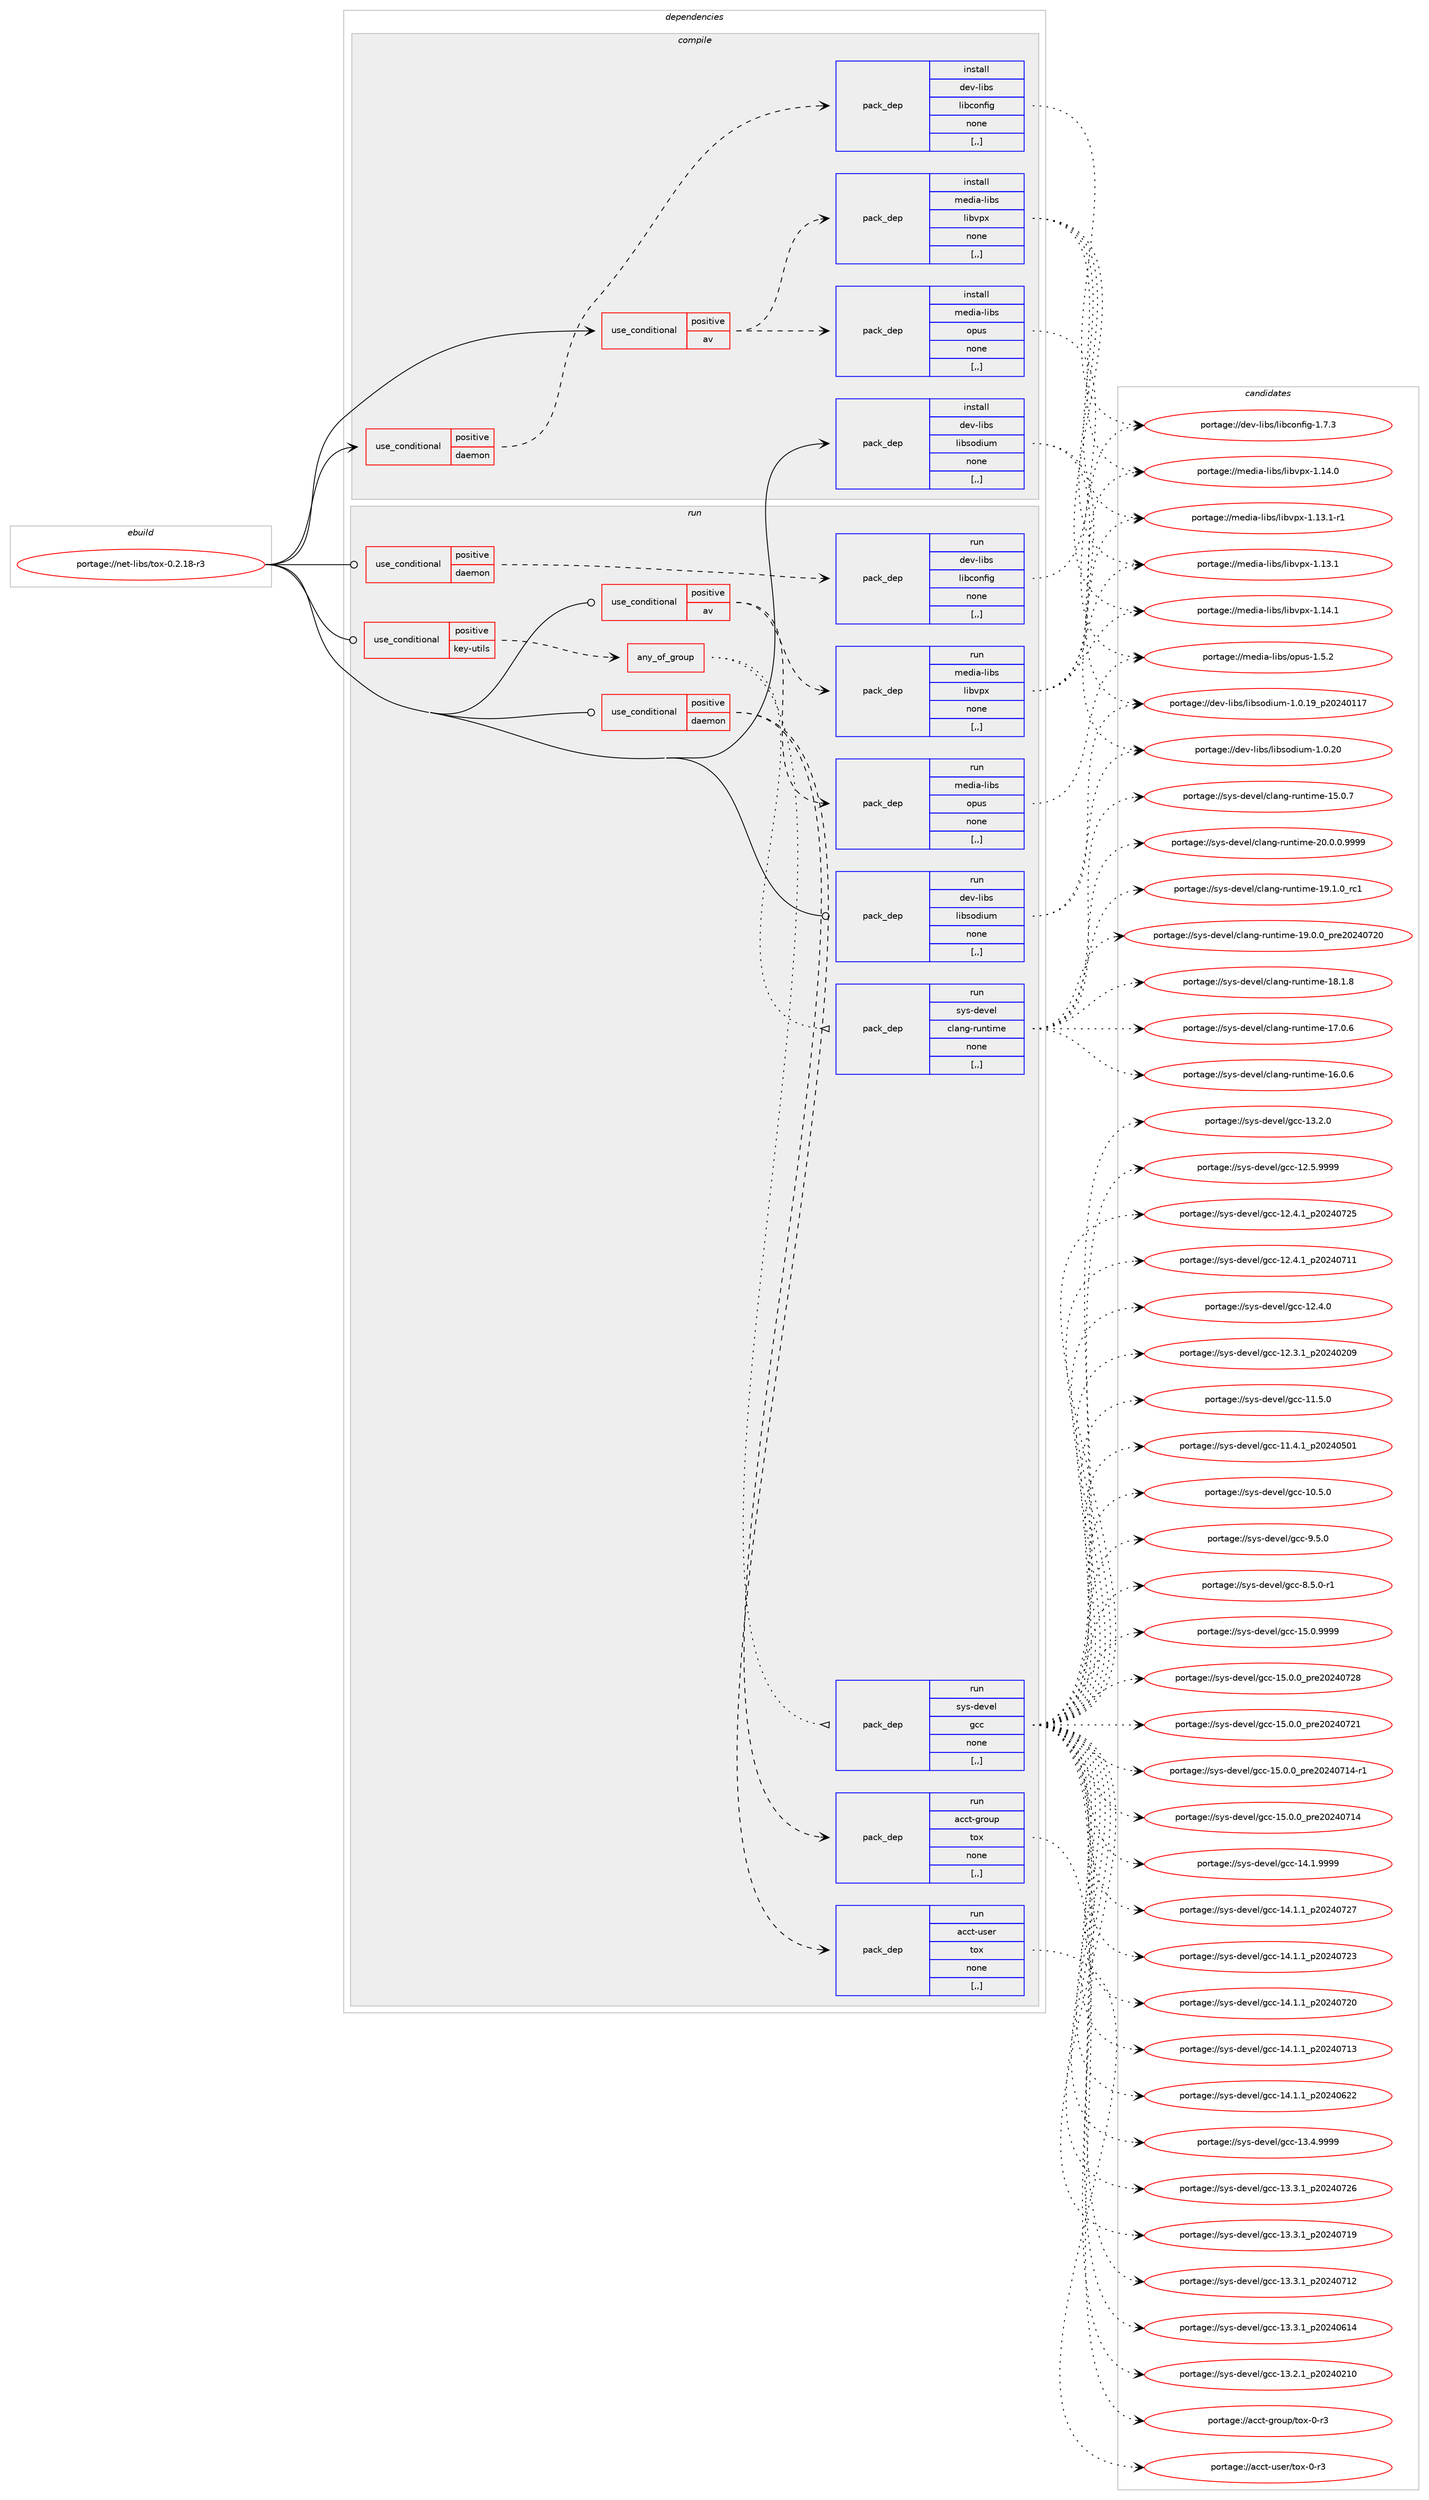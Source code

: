 digraph prolog {

# *************
# Graph options
# *************

newrank=true;
concentrate=true;
compound=true;
graph [rankdir=LR,fontname=Helvetica,fontsize=10,ranksep=1.5];#, ranksep=2.5, nodesep=0.2];
edge  [arrowhead=vee];
node  [fontname=Helvetica,fontsize=10];

# **********
# The ebuild
# **********

subgraph cluster_leftcol {
color=gray;
label=<<i>ebuild</i>>;
id [label="portage://net-libs/tox-0.2.18-r3", color=red, width=4, href="../net-libs/tox-0.2.18-r3.svg"];
}

# ****************
# The dependencies
# ****************

subgraph cluster_midcol {
color=gray;
label=<<i>dependencies</i>>;
subgraph cluster_compile {
fillcolor="#eeeeee";
style=filled;
label=<<i>compile</i>>;
subgraph cond94444 {
dependency361600 [label=<<TABLE BORDER="0" CELLBORDER="1" CELLSPACING="0" CELLPADDING="4"><TR><TD ROWSPAN="3" CELLPADDING="10">use_conditional</TD></TR><TR><TD>positive</TD></TR><TR><TD>av</TD></TR></TABLE>>, shape=none, color=red];
subgraph pack264497 {
dependency361601 [label=<<TABLE BORDER="0" CELLBORDER="1" CELLSPACING="0" CELLPADDING="4" WIDTH="220"><TR><TD ROWSPAN="6" CELLPADDING="30">pack_dep</TD></TR><TR><TD WIDTH="110">install</TD></TR><TR><TD>media-libs</TD></TR><TR><TD>libvpx</TD></TR><TR><TD>none</TD></TR><TR><TD>[,,]</TD></TR></TABLE>>, shape=none, color=blue];
}
dependency361600:e -> dependency361601:w [weight=20,style="dashed",arrowhead="vee"];
subgraph pack264498 {
dependency361602 [label=<<TABLE BORDER="0" CELLBORDER="1" CELLSPACING="0" CELLPADDING="4" WIDTH="220"><TR><TD ROWSPAN="6" CELLPADDING="30">pack_dep</TD></TR><TR><TD WIDTH="110">install</TD></TR><TR><TD>media-libs</TD></TR><TR><TD>opus</TD></TR><TR><TD>none</TD></TR><TR><TD>[,,]</TD></TR></TABLE>>, shape=none, color=blue];
}
dependency361600:e -> dependency361602:w [weight=20,style="dashed",arrowhead="vee"];
}
id:e -> dependency361600:w [weight=20,style="solid",arrowhead="vee"];
subgraph cond94445 {
dependency361603 [label=<<TABLE BORDER="0" CELLBORDER="1" CELLSPACING="0" CELLPADDING="4"><TR><TD ROWSPAN="3" CELLPADDING="10">use_conditional</TD></TR><TR><TD>positive</TD></TR><TR><TD>daemon</TD></TR></TABLE>>, shape=none, color=red];
subgraph pack264499 {
dependency361604 [label=<<TABLE BORDER="0" CELLBORDER="1" CELLSPACING="0" CELLPADDING="4" WIDTH="220"><TR><TD ROWSPAN="6" CELLPADDING="30">pack_dep</TD></TR><TR><TD WIDTH="110">install</TD></TR><TR><TD>dev-libs</TD></TR><TR><TD>libconfig</TD></TR><TR><TD>none</TD></TR><TR><TD>[,,]</TD></TR></TABLE>>, shape=none, color=blue];
}
dependency361603:e -> dependency361604:w [weight=20,style="dashed",arrowhead="vee"];
}
id:e -> dependency361603:w [weight=20,style="solid",arrowhead="vee"];
subgraph pack264500 {
dependency361605 [label=<<TABLE BORDER="0" CELLBORDER="1" CELLSPACING="0" CELLPADDING="4" WIDTH="220"><TR><TD ROWSPAN="6" CELLPADDING="30">pack_dep</TD></TR><TR><TD WIDTH="110">install</TD></TR><TR><TD>dev-libs</TD></TR><TR><TD>libsodium</TD></TR><TR><TD>none</TD></TR><TR><TD>[,,]</TD></TR></TABLE>>, shape=none, color=blue];
}
id:e -> dependency361605:w [weight=20,style="solid",arrowhead="vee"];
}
subgraph cluster_compileandrun {
fillcolor="#eeeeee";
style=filled;
label=<<i>compile and run</i>>;
}
subgraph cluster_run {
fillcolor="#eeeeee";
style=filled;
label=<<i>run</i>>;
subgraph cond94446 {
dependency361606 [label=<<TABLE BORDER="0" CELLBORDER="1" CELLSPACING="0" CELLPADDING="4"><TR><TD ROWSPAN="3" CELLPADDING="10">use_conditional</TD></TR><TR><TD>positive</TD></TR><TR><TD>av</TD></TR></TABLE>>, shape=none, color=red];
subgraph pack264501 {
dependency361607 [label=<<TABLE BORDER="0" CELLBORDER="1" CELLSPACING="0" CELLPADDING="4" WIDTH="220"><TR><TD ROWSPAN="6" CELLPADDING="30">pack_dep</TD></TR><TR><TD WIDTH="110">run</TD></TR><TR><TD>media-libs</TD></TR><TR><TD>libvpx</TD></TR><TR><TD>none</TD></TR><TR><TD>[,,]</TD></TR></TABLE>>, shape=none, color=blue];
}
dependency361606:e -> dependency361607:w [weight=20,style="dashed",arrowhead="vee"];
subgraph pack264502 {
dependency361608 [label=<<TABLE BORDER="0" CELLBORDER="1" CELLSPACING="0" CELLPADDING="4" WIDTH="220"><TR><TD ROWSPAN="6" CELLPADDING="30">pack_dep</TD></TR><TR><TD WIDTH="110">run</TD></TR><TR><TD>media-libs</TD></TR><TR><TD>opus</TD></TR><TR><TD>none</TD></TR><TR><TD>[,,]</TD></TR></TABLE>>, shape=none, color=blue];
}
dependency361606:e -> dependency361608:w [weight=20,style="dashed",arrowhead="vee"];
}
id:e -> dependency361606:w [weight=20,style="solid",arrowhead="odot"];
subgraph cond94447 {
dependency361609 [label=<<TABLE BORDER="0" CELLBORDER="1" CELLSPACING="0" CELLPADDING="4"><TR><TD ROWSPAN="3" CELLPADDING="10">use_conditional</TD></TR><TR><TD>positive</TD></TR><TR><TD>daemon</TD></TR></TABLE>>, shape=none, color=red];
subgraph pack264503 {
dependency361610 [label=<<TABLE BORDER="0" CELLBORDER="1" CELLSPACING="0" CELLPADDING="4" WIDTH="220"><TR><TD ROWSPAN="6" CELLPADDING="30">pack_dep</TD></TR><TR><TD WIDTH="110">run</TD></TR><TR><TD>acct-group</TD></TR><TR><TD>tox</TD></TR><TR><TD>none</TD></TR><TR><TD>[,,]</TD></TR></TABLE>>, shape=none, color=blue];
}
dependency361609:e -> dependency361610:w [weight=20,style="dashed",arrowhead="vee"];
subgraph pack264504 {
dependency361611 [label=<<TABLE BORDER="0" CELLBORDER="1" CELLSPACING="0" CELLPADDING="4" WIDTH="220"><TR><TD ROWSPAN="6" CELLPADDING="30">pack_dep</TD></TR><TR><TD WIDTH="110">run</TD></TR><TR><TD>acct-user</TD></TR><TR><TD>tox</TD></TR><TR><TD>none</TD></TR><TR><TD>[,,]</TD></TR></TABLE>>, shape=none, color=blue];
}
dependency361609:e -> dependency361611:w [weight=20,style="dashed",arrowhead="vee"];
}
id:e -> dependency361609:w [weight=20,style="solid",arrowhead="odot"];
subgraph cond94448 {
dependency361612 [label=<<TABLE BORDER="0" CELLBORDER="1" CELLSPACING="0" CELLPADDING="4"><TR><TD ROWSPAN="3" CELLPADDING="10">use_conditional</TD></TR><TR><TD>positive</TD></TR><TR><TD>daemon</TD></TR></TABLE>>, shape=none, color=red];
subgraph pack264505 {
dependency361613 [label=<<TABLE BORDER="0" CELLBORDER="1" CELLSPACING="0" CELLPADDING="4" WIDTH="220"><TR><TD ROWSPAN="6" CELLPADDING="30">pack_dep</TD></TR><TR><TD WIDTH="110">run</TD></TR><TR><TD>dev-libs</TD></TR><TR><TD>libconfig</TD></TR><TR><TD>none</TD></TR><TR><TD>[,,]</TD></TR></TABLE>>, shape=none, color=blue];
}
dependency361612:e -> dependency361613:w [weight=20,style="dashed",arrowhead="vee"];
}
id:e -> dependency361612:w [weight=20,style="solid",arrowhead="odot"];
subgraph cond94449 {
dependency361614 [label=<<TABLE BORDER="0" CELLBORDER="1" CELLSPACING="0" CELLPADDING="4"><TR><TD ROWSPAN="3" CELLPADDING="10">use_conditional</TD></TR><TR><TD>positive</TD></TR><TR><TD>key-utils</TD></TR></TABLE>>, shape=none, color=red];
subgraph any2470 {
dependency361615 [label=<<TABLE BORDER="0" CELLBORDER="1" CELLSPACING="0" CELLPADDING="4"><TR><TD CELLPADDING="10">any_of_group</TD></TR></TABLE>>, shape=none, color=red];subgraph pack264506 {
dependency361616 [label=<<TABLE BORDER="0" CELLBORDER="1" CELLSPACING="0" CELLPADDING="4" WIDTH="220"><TR><TD ROWSPAN="6" CELLPADDING="30">pack_dep</TD></TR><TR><TD WIDTH="110">run</TD></TR><TR><TD>sys-devel</TD></TR><TR><TD>gcc</TD></TR><TR><TD>none</TD></TR><TR><TD>[,,]</TD></TR></TABLE>>, shape=none, color=blue];
}
dependency361615:e -> dependency361616:w [weight=20,style="dotted",arrowhead="oinv"];
subgraph pack264507 {
dependency361617 [label=<<TABLE BORDER="0" CELLBORDER="1" CELLSPACING="0" CELLPADDING="4" WIDTH="220"><TR><TD ROWSPAN="6" CELLPADDING="30">pack_dep</TD></TR><TR><TD WIDTH="110">run</TD></TR><TR><TD>sys-devel</TD></TR><TR><TD>clang-runtime</TD></TR><TR><TD>none</TD></TR><TR><TD>[,,]</TD></TR></TABLE>>, shape=none, color=blue];
}
dependency361615:e -> dependency361617:w [weight=20,style="dotted",arrowhead="oinv"];
}
dependency361614:e -> dependency361615:w [weight=20,style="dashed",arrowhead="vee"];
}
id:e -> dependency361614:w [weight=20,style="solid",arrowhead="odot"];
subgraph pack264508 {
dependency361618 [label=<<TABLE BORDER="0" CELLBORDER="1" CELLSPACING="0" CELLPADDING="4" WIDTH="220"><TR><TD ROWSPAN="6" CELLPADDING="30">pack_dep</TD></TR><TR><TD WIDTH="110">run</TD></TR><TR><TD>dev-libs</TD></TR><TR><TD>libsodium</TD></TR><TR><TD>none</TD></TR><TR><TD>[,,]</TD></TR></TABLE>>, shape=none, color=blue];
}
id:e -> dependency361618:w [weight=20,style="solid",arrowhead="odot"];
}
}

# **************
# The candidates
# **************

subgraph cluster_choices {
rank=same;
color=gray;
label=<<i>candidates</i>>;

subgraph choice264497 {
color=black;
nodesep=1;
choice109101100105974510810598115471081059811811212045494649524649 [label="portage://media-libs/libvpx-1.14.1", color=red, width=4,href="../media-libs/libvpx-1.14.1.svg"];
choice109101100105974510810598115471081059811811212045494649524648 [label="portage://media-libs/libvpx-1.14.0", color=red, width=4,href="../media-libs/libvpx-1.14.0.svg"];
choice1091011001059745108105981154710810598118112120454946495146494511449 [label="portage://media-libs/libvpx-1.13.1-r1", color=red, width=4,href="../media-libs/libvpx-1.13.1-r1.svg"];
choice109101100105974510810598115471081059811811212045494649514649 [label="portage://media-libs/libvpx-1.13.1", color=red, width=4,href="../media-libs/libvpx-1.13.1.svg"];
dependency361601:e -> choice109101100105974510810598115471081059811811212045494649524649:w [style=dotted,weight="100"];
dependency361601:e -> choice109101100105974510810598115471081059811811212045494649524648:w [style=dotted,weight="100"];
dependency361601:e -> choice1091011001059745108105981154710810598118112120454946495146494511449:w [style=dotted,weight="100"];
dependency361601:e -> choice109101100105974510810598115471081059811811212045494649514649:w [style=dotted,weight="100"];
}
subgraph choice264498 {
color=black;
nodesep=1;
choice10910110010597451081059811547111112117115454946534650 [label="portage://media-libs/opus-1.5.2", color=red, width=4,href="../media-libs/opus-1.5.2.svg"];
dependency361602:e -> choice10910110010597451081059811547111112117115454946534650:w [style=dotted,weight="100"];
}
subgraph choice264499 {
color=black;
nodesep=1;
choice1001011184510810598115471081059899111110102105103454946554651 [label="portage://dev-libs/libconfig-1.7.3", color=red, width=4,href="../dev-libs/libconfig-1.7.3.svg"];
dependency361604:e -> choice1001011184510810598115471081059899111110102105103454946554651:w [style=dotted,weight="100"];
}
subgraph choice264500 {
color=black;
nodesep=1;
choice1001011184510810598115471081059811511110010511710945494648465048 [label="portage://dev-libs/libsodium-1.0.20", color=red, width=4,href="../dev-libs/libsodium-1.0.20.svg"];
choice1001011184510810598115471081059811511110010511710945494648464957951125048505248494955 [label="portage://dev-libs/libsodium-1.0.19_p20240117", color=red, width=4,href="../dev-libs/libsodium-1.0.19_p20240117.svg"];
dependency361605:e -> choice1001011184510810598115471081059811511110010511710945494648465048:w [style=dotted,weight="100"];
dependency361605:e -> choice1001011184510810598115471081059811511110010511710945494648464957951125048505248494955:w [style=dotted,weight="100"];
}
subgraph choice264501 {
color=black;
nodesep=1;
choice109101100105974510810598115471081059811811212045494649524649 [label="portage://media-libs/libvpx-1.14.1", color=red, width=4,href="../media-libs/libvpx-1.14.1.svg"];
choice109101100105974510810598115471081059811811212045494649524648 [label="portage://media-libs/libvpx-1.14.0", color=red, width=4,href="../media-libs/libvpx-1.14.0.svg"];
choice1091011001059745108105981154710810598118112120454946495146494511449 [label="portage://media-libs/libvpx-1.13.1-r1", color=red, width=4,href="../media-libs/libvpx-1.13.1-r1.svg"];
choice109101100105974510810598115471081059811811212045494649514649 [label="portage://media-libs/libvpx-1.13.1", color=red, width=4,href="../media-libs/libvpx-1.13.1.svg"];
dependency361607:e -> choice109101100105974510810598115471081059811811212045494649524649:w [style=dotted,weight="100"];
dependency361607:e -> choice109101100105974510810598115471081059811811212045494649524648:w [style=dotted,weight="100"];
dependency361607:e -> choice1091011001059745108105981154710810598118112120454946495146494511449:w [style=dotted,weight="100"];
dependency361607:e -> choice109101100105974510810598115471081059811811212045494649514649:w [style=dotted,weight="100"];
}
subgraph choice264502 {
color=black;
nodesep=1;
choice10910110010597451081059811547111112117115454946534650 [label="portage://media-libs/opus-1.5.2", color=red, width=4,href="../media-libs/opus-1.5.2.svg"];
dependency361608:e -> choice10910110010597451081059811547111112117115454946534650:w [style=dotted,weight="100"];
}
subgraph choice264503 {
color=black;
nodesep=1;
choice979999116451031141111171124711611112045484511451 [label="portage://acct-group/tox-0-r3", color=red, width=4,href="../acct-group/tox-0-r3.svg"];
dependency361610:e -> choice979999116451031141111171124711611112045484511451:w [style=dotted,weight="100"];
}
subgraph choice264504 {
color=black;
nodesep=1;
choice979999116451171151011144711611112045484511451 [label="portage://acct-user/tox-0-r3", color=red, width=4,href="../acct-user/tox-0-r3.svg"];
dependency361611:e -> choice979999116451171151011144711611112045484511451:w [style=dotted,weight="100"];
}
subgraph choice264505 {
color=black;
nodesep=1;
choice1001011184510810598115471081059899111110102105103454946554651 [label="portage://dev-libs/libconfig-1.7.3", color=red, width=4,href="../dev-libs/libconfig-1.7.3.svg"];
dependency361613:e -> choice1001011184510810598115471081059899111110102105103454946554651:w [style=dotted,weight="100"];
}
subgraph choice264506 {
color=black;
nodesep=1;
choice1151211154510010111810110847103999945495346484657575757 [label="portage://sys-devel/gcc-15.0.9999", color=red, width=4,href="../sys-devel/gcc-15.0.9999.svg"];
choice1151211154510010111810110847103999945495346484648951121141015048505248555056 [label="portage://sys-devel/gcc-15.0.0_pre20240728", color=red, width=4,href="../sys-devel/gcc-15.0.0_pre20240728.svg"];
choice1151211154510010111810110847103999945495346484648951121141015048505248555049 [label="portage://sys-devel/gcc-15.0.0_pre20240721", color=red, width=4,href="../sys-devel/gcc-15.0.0_pre20240721.svg"];
choice11512111545100101118101108471039999454953464846489511211410150485052485549524511449 [label="portage://sys-devel/gcc-15.0.0_pre20240714-r1", color=red, width=4,href="../sys-devel/gcc-15.0.0_pre20240714-r1.svg"];
choice1151211154510010111810110847103999945495346484648951121141015048505248554952 [label="portage://sys-devel/gcc-15.0.0_pre20240714", color=red, width=4,href="../sys-devel/gcc-15.0.0_pre20240714.svg"];
choice1151211154510010111810110847103999945495246494657575757 [label="portage://sys-devel/gcc-14.1.9999", color=red, width=4,href="../sys-devel/gcc-14.1.9999.svg"];
choice1151211154510010111810110847103999945495246494649951125048505248555055 [label="portage://sys-devel/gcc-14.1.1_p20240727", color=red, width=4,href="../sys-devel/gcc-14.1.1_p20240727.svg"];
choice1151211154510010111810110847103999945495246494649951125048505248555051 [label="portage://sys-devel/gcc-14.1.1_p20240723", color=red, width=4,href="../sys-devel/gcc-14.1.1_p20240723.svg"];
choice1151211154510010111810110847103999945495246494649951125048505248555048 [label="portage://sys-devel/gcc-14.1.1_p20240720", color=red, width=4,href="../sys-devel/gcc-14.1.1_p20240720.svg"];
choice1151211154510010111810110847103999945495246494649951125048505248554951 [label="portage://sys-devel/gcc-14.1.1_p20240713", color=red, width=4,href="../sys-devel/gcc-14.1.1_p20240713.svg"];
choice1151211154510010111810110847103999945495246494649951125048505248545050 [label="portage://sys-devel/gcc-14.1.1_p20240622", color=red, width=4,href="../sys-devel/gcc-14.1.1_p20240622.svg"];
choice1151211154510010111810110847103999945495146524657575757 [label="portage://sys-devel/gcc-13.4.9999", color=red, width=4,href="../sys-devel/gcc-13.4.9999.svg"];
choice1151211154510010111810110847103999945495146514649951125048505248555054 [label="portage://sys-devel/gcc-13.3.1_p20240726", color=red, width=4,href="../sys-devel/gcc-13.3.1_p20240726.svg"];
choice1151211154510010111810110847103999945495146514649951125048505248554957 [label="portage://sys-devel/gcc-13.3.1_p20240719", color=red, width=4,href="../sys-devel/gcc-13.3.1_p20240719.svg"];
choice1151211154510010111810110847103999945495146514649951125048505248554950 [label="portage://sys-devel/gcc-13.3.1_p20240712", color=red, width=4,href="../sys-devel/gcc-13.3.1_p20240712.svg"];
choice1151211154510010111810110847103999945495146514649951125048505248544952 [label="portage://sys-devel/gcc-13.3.1_p20240614", color=red, width=4,href="../sys-devel/gcc-13.3.1_p20240614.svg"];
choice1151211154510010111810110847103999945495146504649951125048505248504948 [label="portage://sys-devel/gcc-13.2.1_p20240210", color=red, width=4,href="../sys-devel/gcc-13.2.1_p20240210.svg"];
choice1151211154510010111810110847103999945495146504648 [label="portage://sys-devel/gcc-13.2.0", color=red, width=4,href="../sys-devel/gcc-13.2.0.svg"];
choice1151211154510010111810110847103999945495046534657575757 [label="portage://sys-devel/gcc-12.5.9999", color=red, width=4,href="../sys-devel/gcc-12.5.9999.svg"];
choice1151211154510010111810110847103999945495046524649951125048505248555053 [label="portage://sys-devel/gcc-12.4.1_p20240725", color=red, width=4,href="../sys-devel/gcc-12.4.1_p20240725.svg"];
choice1151211154510010111810110847103999945495046524649951125048505248554949 [label="portage://sys-devel/gcc-12.4.1_p20240711", color=red, width=4,href="../sys-devel/gcc-12.4.1_p20240711.svg"];
choice1151211154510010111810110847103999945495046524648 [label="portage://sys-devel/gcc-12.4.0", color=red, width=4,href="../sys-devel/gcc-12.4.0.svg"];
choice1151211154510010111810110847103999945495046514649951125048505248504857 [label="portage://sys-devel/gcc-12.3.1_p20240209", color=red, width=4,href="../sys-devel/gcc-12.3.1_p20240209.svg"];
choice1151211154510010111810110847103999945494946534648 [label="portage://sys-devel/gcc-11.5.0", color=red, width=4,href="../sys-devel/gcc-11.5.0.svg"];
choice1151211154510010111810110847103999945494946524649951125048505248534849 [label="portage://sys-devel/gcc-11.4.1_p20240501", color=red, width=4,href="../sys-devel/gcc-11.4.1_p20240501.svg"];
choice1151211154510010111810110847103999945494846534648 [label="portage://sys-devel/gcc-10.5.0", color=red, width=4,href="../sys-devel/gcc-10.5.0.svg"];
choice11512111545100101118101108471039999455746534648 [label="portage://sys-devel/gcc-9.5.0", color=red, width=4,href="../sys-devel/gcc-9.5.0.svg"];
choice115121115451001011181011084710399994556465346484511449 [label="portage://sys-devel/gcc-8.5.0-r1", color=red, width=4,href="../sys-devel/gcc-8.5.0-r1.svg"];
dependency361616:e -> choice1151211154510010111810110847103999945495346484657575757:w [style=dotted,weight="100"];
dependency361616:e -> choice1151211154510010111810110847103999945495346484648951121141015048505248555056:w [style=dotted,weight="100"];
dependency361616:e -> choice1151211154510010111810110847103999945495346484648951121141015048505248555049:w [style=dotted,weight="100"];
dependency361616:e -> choice11512111545100101118101108471039999454953464846489511211410150485052485549524511449:w [style=dotted,weight="100"];
dependency361616:e -> choice1151211154510010111810110847103999945495346484648951121141015048505248554952:w [style=dotted,weight="100"];
dependency361616:e -> choice1151211154510010111810110847103999945495246494657575757:w [style=dotted,weight="100"];
dependency361616:e -> choice1151211154510010111810110847103999945495246494649951125048505248555055:w [style=dotted,weight="100"];
dependency361616:e -> choice1151211154510010111810110847103999945495246494649951125048505248555051:w [style=dotted,weight="100"];
dependency361616:e -> choice1151211154510010111810110847103999945495246494649951125048505248555048:w [style=dotted,weight="100"];
dependency361616:e -> choice1151211154510010111810110847103999945495246494649951125048505248554951:w [style=dotted,weight="100"];
dependency361616:e -> choice1151211154510010111810110847103999945495246494649951125048505248545050:w [style=dotted,weight="100"];
dependency361616:e -> choice1151211154510010111810110847103999945495146524657575757:w [style=dotted,weight="100"];
dependency361616:e -> choice1151211154510010111810110847103999945495146514649951125048505248555054:w [style=dotted,weight="100"];
dependency361616:e -> choice1151211154510010111810110847103999945495146514649951125048505248554957:w [style=dotted,weight="100"];
dependency361616:e -> choice1151211154510010111810110847103999945495146514649951125048505248554950:w [style=dotted,weight="100"];
dependency361616:e -> choice1151211154510010111810110847103999945495146514649951125048505248544952:w [style=dotted,weight="100"];
dependency361616:e -> choice1151211154510010111810110847103999945495146504649951125048505248504948:w [style=dotted,weight="100"];
dependency361616:e -> choice1151211154510010111810110847103999945495146504648:w [style=dotted,weight="100"];
dependency361616:e -> choice1151211154510010111810110847103999945495046534657575757:w [style=dotted,weight="100"];
dependency361616:e -> choice1151211154510010111810110847103999945495046524649951125048505248555053:w [style=dotted,weight="100"];
dependency361616:e -> choice1151211154510010111810110847103999945495046524649951125048505248554949:w [style=dotted,weight="100"];
dependency361616:e -> choice1151211154510010111810110847103999945495046524648:w [style=dotted,weight="100"];
dependency361616:e -> choice1151211154510010111810110847103999945495046514649951125048505248504857:w [style=dotted,weight="100"];
dependency361616:e -> choice1151211154510010111810110847103999945494946534648:w [style=dotted,weight="100"];
dependency361616:e -> choice1151211154510010111810110847103999945494946524649951125048505248534849:w [style=dotted,weight="100"];
dependency361616:e -> choice1151211154510010111810110847103999945494846534648:w [style=dotted,weight="100"];
dependency361616:e -> choice11512111545100101118101108471039999455746534648:w [style=dotted,weight="100"];
dependency361616:e -> choice115121115451001011181011084710399994556465346484511449:w [style=dotted,weight="100"];
}
subgraph choice264507 {
color=black;
nodesep=1;
choice1151211154510010111810110847991089711010345114117110116105109101455048464846484657575757 [label="portage://sys-devel/clang-runtime-20.0.0.9999", color=red, width=4,href="../sys-devel/clang-runtime-20.0.0.9999.svg"];
choice115121115451001011181011084799108971101034511411711011610510910145495746494648951149949 [label="portage://sys-devel/clang-runtime-19.1.0_rc1", color=red, width=4,href="../sys-devel/clang-runtime-19.1.0_rc1.svg"];
choice115121115451001011181011084799108971101034511411711011610510910145495746484648951121141015048505248555048 [label="portage://sys-devel/clang-runtime-19.0.0_pre20240720", color=red, width=4,href="../sys-devel/clang-runtime-19.0.0_pre20240720.svg"];
choice115121115451001011181011084799108971101034511411711011610510910145495646494656 [label="portage://sys-devel/clang-runtime-18.1.8", color=red, width=4,href="../sys-devel/clang-runtime-18.1.8.svg"];
choice115121115451001011181011084799108971101034511411711011610510910145495546484654 [label="portage://sys-devel/clang-runtime-17.0.6", color=red, width=4,href="../sys-devel/clang-runtime-17.0.6.svg"];
choice115121115451001011181011084799108971101034511411711011610510910145495446484654 [label="portage://sys-devel/clang-runtime-16.0.6", color=red, width=4,href="../sys-devel/clang-runtime-16.0.6.svg"];
choice115121115451001011181011084799108971101034511411711011610510910145495346484655 [label="portage://sys-devel/clang-runtime-15.0.7", color=red, width=4,href="../sys-devel/clang-runtime-15.0.7.svg"];
dependency361617:e -> choice1151211154510010111810110847991089711010345114117110116105109101455048464846484657575757:w [style=dotted,weight="100"];
dependency361617:e -> choice115121115451001011181011084799108971101034511411711011610510910145495746494648951149949:w [style=dotted,weight="100"];
dependency361617:e -> choice115121115451001011181011084799108971101034511411711011610510910145495746484648951121141015048505248555048:w [style=dotted,weight="100"];
dependency361617:e -> choice115121115451001011181011084799108971101034511411711011610510910145495646494656:w [style=dotted,weight="100"];
dependency361617:e -> choice115121115451001011181011084799108971101034511411711011610510910145495546484654:w [style=dotted,weight="100"];
dependency361617:e -> choice115121115451001011181011084799108971101034511411711011610510910145495446484654:w [style=dotted,weight="100"];
dependency361617:e -> choice115121115451001011181011084799108971101034511411711011610510910145495346484655:w [style=dotted,weight="100"];
}
subgraph choice264508 {
color=black;
nodesep=1;
choice1001011184510810598115471081059811511110010511710945494648465048 [label="portage://dev-libs/libsodium-1.0.20", color=red, width=4,href="../dev-libs/libsodium-1.0.20.svg"];
choice1001011184510810598115471081059811511110010511710945494648464957951125048505248494955 [label="portage://dev-libs/libsodium-1.0.19_p20240117", color=red, width=4,href="../dev-libs/libsodium-1.0.19_p20240117.svg"];
dependency361618:e -> choice1001011184510810598115471081059811511110010511710945494648465048:w [style=dotted,weight="100"];
dependency361618:e -> choice1001011184510810598115471081059811511110010511710945494648464957951125048505248494955:w [style=dotted,weight="100"];
}
}

}
